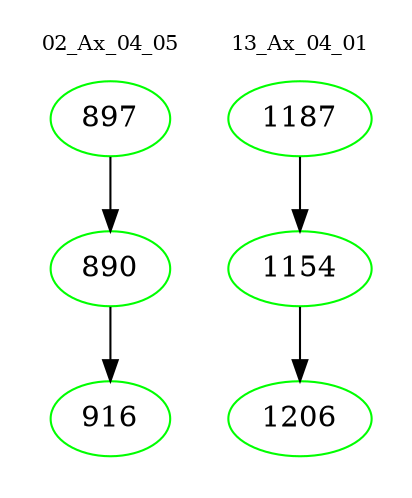 digraph{
subgraph cluster_0 {
color = white
label = "02_Ax_04_05";
fontsize=10;
T0_897 [label="897", color="green"]
T0_897 -> T0_890 [color="black"]
T0_890 [label="890", color="green"]
T0_890 -> T0_916 [color="black"]
T0_916 [label="916", color="green"]
}
subgraph cluster_1 {
color = white
label = "13_Ax_04_01";
fontsize=10;
T1_1187 [label="1187", color="green"]
T1_1187 -> T1_1154 [color="black"]
T1_1154 [label="1154", color="green"]
T1_1154 -> T1_1206 [color="black"]
T1_1206 [label="1206", color="green"]
}
}
